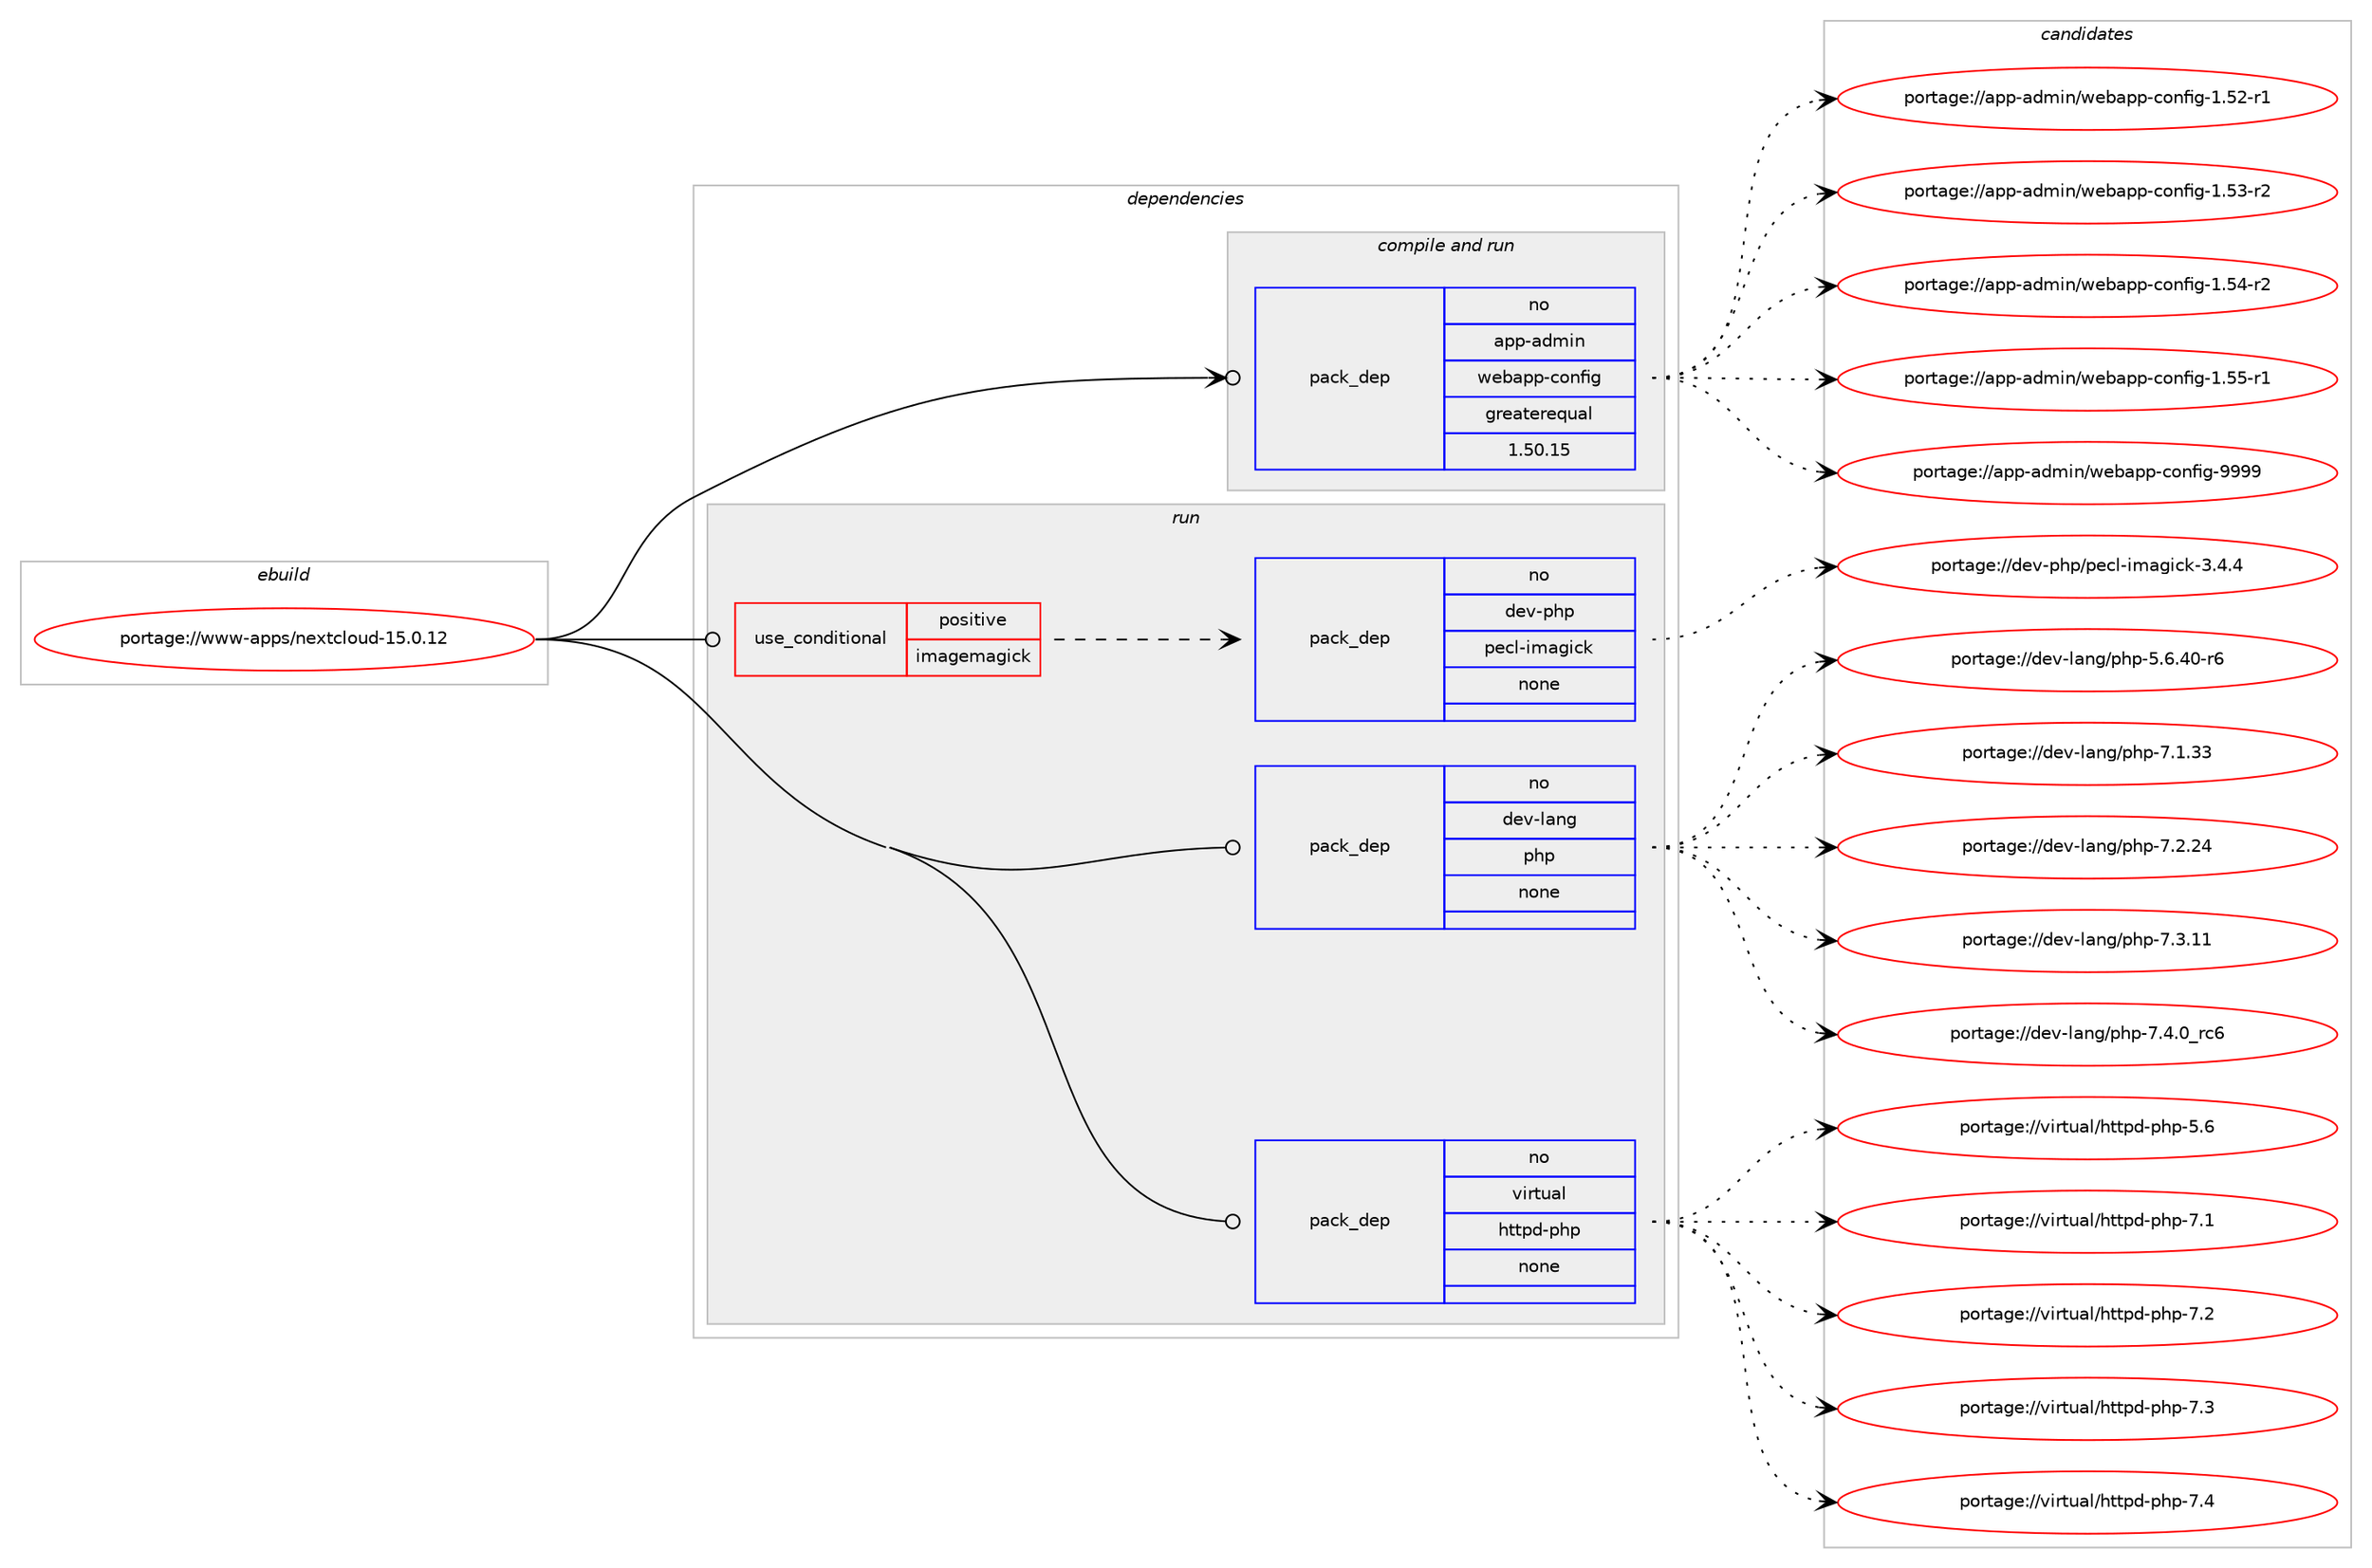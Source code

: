 digraph prolog {

# *************
# Graph options
# *************

newrank=true;
concentrate=true;
compound=true;
graph [rankdir=LR,fontname=Helvetica,fontsize=10,ranksep=1.5];#, ranksep=2.5, nodesep=0.2];
edge  [arrowhead=vee];
node  [fontname=Helvetica,fontsize=10];

# **********
# The ebuild
# **********

subgraph cluster_leftcol {
color=gray;
rank=same;
label=<<i>ebuild</i>>;
id [label="portage://www-apps/nextcloud-15.0.12", color=red, width=4, href="../www-apps/nextcloud-15.0.12.svg"];
}

# ****************
# The dependencies
# ****************

subgraph cluster_midcol {
color=gray;
label=<<i>dependencies</i>>;
subgraph cluster_compile {
fillcolor="#eeeeee";
style=filled;
label=<<i>compile</i>>;
}
subgraph cluster_compileandrun {
fillcolor="#eeeeee";
style=filled;
label=<<i>compile and run</i>>;
subgraph pack325262 {
dependency438600 [label=<<TABLE BORDER="0" CELLBORDER="1" CELLSPACING="0" CELLPADDING="4" WIDTH="220"><TR><TD ROWSPAN="6" CELLPADDING="30">pack_dep</TD></TR><TR><TD WIDTH="110">no</TD></TR><TR><TD>app-admin</TD></TR><TR><TD>webapp-config</TD></TR><TR><TD>greaterequal</TD></TR><TR><TD>1.50.15</TD></TR></TABLE>>, shape=none, color=blue];
}
id:e -> dependency438600:w [weight=20,style="solid",arrowhead="odotvee"];
}
subgraph cluster_run {
fillcolor="#eeeeee";
style=filled;
label=<<i>run</i>>;
subgraph cond105558 {
dependency438601 [label=<<TABLE BORDER="0" CELLBORDER="1" CELLSPACING="0" CELLPADDING="4"><TR><TD ROWSPAN="3" CELLPADDING="10">use_conditional</TD></TR><TR><TD>positive</TD></TR><TR><TD>imagemagick</TD></TR></TABLE>>, shape=none, color=red];
subgraph pack325263 {
dependency438602 [label=<<TABLE BORDER="0" CELLBORDER="1" CELLSPACING="0" CELLPADDING="4" WIDTH="220"><TR><TD ROWSPAN="6" CELLPADDING="30">pack_dep</TD></TR><TR><TD WIDTH="110">no</TD></TR><TR><TD>dev-php</TD></TR><TR><TD>pecl-imagick</TD></TR><TR><TD>none</TD></TR><TR><TD></TD></TR></TABLE>>, shape=none, color=blue];
}
dependency438601:e -> dependency438602:w [weight=20,style="dashed",arrowhead="vee"];
}
id:e -> dependency438601:w [weight=20,style="solid",arrowhead="odot"];
subgraph pack325264 {
dependency438603 [label=<<TABLE BORDER="0" CELLBORDER="1" CELLSPACING="0" CELLPADDING="4" WIDTH="220"><TR><TD ROWSPAN="6" CELLPADDING="30">pack_dep</TD></TR><TR><TD WIDTH="110">no</TD></TR><TR><TD>dev-lang</TD></TR><TR><TD>php</TD></TR><TR><TD>none</TD></TR><TR><TD></TD></TR></TABLE>>, shape=none, color=blue];
}
id:e -> dependency438603:w [weight=20,style="solid",arrowhead="odot"];
subgraph pack325265 {
dependency438604 [label=<<TABLE BORDER="0" CELLBORDER="1" CELLSPACING="0" CELLPADDING="4" WIDTH="220"><TR><TD ROWSPAN="6" CELLPADDING="30">pack_dep</TD></TR><TR><TD WIDTH="110">no</TD></TR><TR><TD>virtual</TD></TR><TR><TD>httpd-php</TD></TR><TR><TD>none</TD></TR><TR><TD></TD></TR></TABLE>>, shape=none, color=blue];
}
id:e -> dependency438604:w [weight=20,style="solid",arrowhead="odot"];
}
}

# **************
# The candidates
# **************

subgraph cluster_choices {
rank=same;
color=gray;
label=<<i>candidates</i>>;

subgraph choice325262 {
color=black;
nodesep=1;
choiceportage971121124597100109105110471191019897112112459911111010210510345494653504511449 [label="portage://app-admin/webapp-config-1.52-r1", color=red, width=4,href="../app-admin/webapp-config-1.52-r1.svg"];
choiceportage971121124597100109105110471191019897112112459911111010210510345494653514511450 [label="portage://app-admin/webapp-config-1.53-r2", color=red, width=4,href="../app-admin/webapp-config-1.53-r2.svg"];
choiceportage971121124597100109105110471191019897112112459911111010210510345494653524511450 [label="portage://app-admin/webapp-config-1.54-r2", color=red, width=4,href="../app-admin/webapp-config-1.54-r2.svg"];
choiceportage971121124597100109105110471191019897112112459911111010210510345494653534511449 [label="portage://app-admin/webapp-config-1.55-r1", color=red, width=4,href="../app-admin/webapp-config-1.55-r1.svg"];
choiceportage97112112459710010910511047119101989711211245991111101021051034557575757 [label="portage://app-admin/webapp-config-9999", color=red, width=4,href="../app-admin/webapp-config-9999.svg"];
dependency438600:e -> choiceportage971121124597100109105110471191019897112112459911111010210510345494653504511449:w [style=dotted,weight="100"];
dependency438600:e -> choiceportage971121124597100109105110471191019897112112459911111010210510345494653514511450:w [style=dotted,weight="100"];
dependency438600:e -> choiceportage971121124597100109105110471191019897112112459911111010210510345494653524511450:w [style=dotted,weight="100"];
dependency438600:e -> choiceportage971121124597100109105110471191019897112112459911111010210510345494653534511449:w [style=dotted,weight="100"];
dependency438600:e -> choiceportage97112112459710010910511047119101989711211245991111101021051034557575757:w [style=dotted,weight="100"];
}
subgraph choice325263 {
color=black;
nodesep=1;
choiceportage100101118451121041124711210199108451051099710310599107455146524652 [label="portage://dev-php/pecl-imagick-3.4.4", color=red, width=4,href="../dev-php/pecl-imagick-3.4.4.svg"];
dependency438602:e -> choiceportage100101118451121041124711210199108451051099710310599107455146524652:w [style=dotted,weight="100"];
}
subgraph choice325264 {
color=black;
nodesep=1;
choiceportage100101118451089711010347112104112455346544652484511454 [label="portage://dev-lang/php-5.6.40-r6", color=red, width=4,href="../dev-lang/php-5.6.40-r6.svg"];
choiceportage10010111845108971101034711210411245554649465151 [label="portage://dev-lang/php-7.1.33", color=red, width=4,href="../dev-lang/php-7.1.33.svg"];
choiceportage10010111845108971101034711210411245554650465052 [label="portage://dev-lang/php-7.2.24", color=red, width=4,href="../dev-lang/php-7.2.24.svg"];
choiceportage10010111845108971101034711210411245554651464949 [label="portage://dev-lang/php-7.3.11", color=red, width=4,href="../dev-lang/php-7.3.11.svg"];
choiceportage100101118451089711010347112104112455546524648951149954 [label="portage://dev-lang/php-7.4.0_rc6", color=red, width=4,href="../dev-lang/php-7.4.0_rc6.svg"];
dependency438603:e -> choiceportage100101118451089711010347112104112455346544652484511454:w [style=dotted,weight="100"];
dependency438603:e -> choiceportage10010111845108971101034711210411245554649465151:w [style=dotted,weight="100"];
dependency438603:e -> choiceportage10010111845108971101034711210411245554650465052:w [style=dotted,weight="100"];
dependency438603:e -> choiceportage10010111845108971101034711210411245554651464949:w [style=dotted,weight="100"];
dependency438603:e -> choiceportage100101118451089711010347112104112455546524648951149954:w [style=dotted,weight="100"];
}
subgraph choice325265 {
color=black;
nodesep=1;
choiceportage11810511411611797108471041161161121004511210411245534654 [label="portage://virtual/httpd-php-5.6", color=red, width=4,href="../virtual/httpd-php-5.6.svg"];
choiceportage11810511411611797108471041161161121004511210411245554649 [label="portage://virtual/httpd-php-7.1", color=red, width=4,href="../virtual/httpd-php-7.1.svg"];
choiceportage11810511411611797108471041161161121004511210411245554650 [label="portage://virtual/httpd-php-7.2", color=red, width=4,href="../virtual/httpd-php-7.2.svg"];
choiceportage11810511411611797108471041161161121004511210411245554651 [label="portage://virtual/httpd-php-7.3", color=red, width=4,href="../virtual/httpd-php-7.3.svg"];
choiceportage11810511411611797108471041161161121004511210411245554652 [label="portage://virtual/httpd-php-7.4", color=red, width=4,href="../virtual/httpd-php-7.4.svg"];
dependency438604:e -> choiceportage11810511411611797108471041161161121004511210411245534654:w [style=dotted,weight="100"];
dependency438604:e -> choiceportage11810511411611797108471041161161121004511210411245554649:w [style=dotted,weight="100"];
dependency438604:e -> choiceportage11810511411611797108471041161161121004511210411245554650:w [style=dotted,weight="100"];
dependency438604:e -> choiceportage11810511411611797108471041161161121004511210411245554651:w [style=dotted,weight="100"];
dependency438604:e -> choiceportage11810511411611797108471041161161121004511210411245554652:w [style=dotted,weight="100"];
}
}

}
